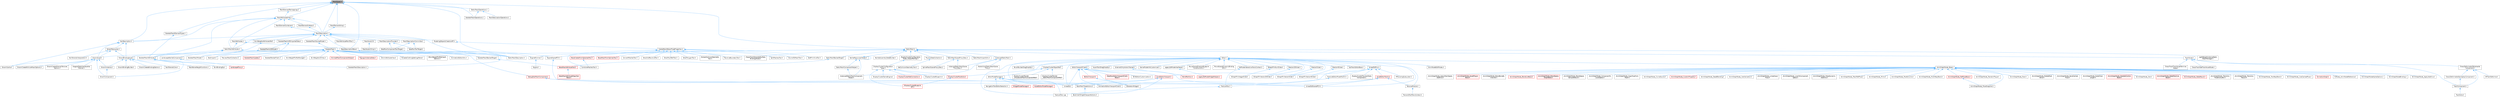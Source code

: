 digraph "MeshTypes.h"
{
 // INTERACTIVE_SVG=YES
 // LATEX_PDF_SIZE
  bgcolor="transparent";
  edge [fontname=Helvetica,fontsize=10,labelfontname=Helvetica,labelfontsize=10];
  node [fontname=Helvetica,fontsize=10,shape=box,height=0.2,width=0.4];
  Node1 [id="Node000001",label="MeshTypes.h",height=0.2,width=0.4,color="gray40", fillcolor="grey60", style="filled", fontcolor="black",tooltip=" "];
  Node1 -> Node2 [id="edge1_Node000001_Node000002",dir="back",color="steelblue1",style="solid",tooltip=" "];
  Node2 [id="Node000002",label="HairDescription.h",height=0.2,width=0.4,color="grey40", fillcolor="white", style="filled",URL="$df/d27/HairDescription_8h.html",tooltip=" "];
  Node2 -> Node3 [id="edge2_Node000002_Node000003",dir="back",color="steelblue1",style="solid",tooltip=" "];
  Node3 [id="Node000003",label="GroomAsset.h",height=0.2,width=0.4,color="grey40", fillcolor="white", style="filled",URL="$d8/df1/GroomAsset_8h.html",tooltip=" "];
  Node3 -> Node4 [id="edge3_Node000003_Node000004",dir="back",color="steelblue1",style="solid",tooltip=" "];
  Node4 [id="Node000004",label="GroomCache.h",height=0.2,width=0.4,color="grey40", fillcolor="white", style="filled",URL="$d7/d6e/GroomCache_8h.html",tooltip=" "];
  Node3 -> Node5 [id="edge4_Node000003_Node000005",dir="back",color="steelblue1",style="solid",tooltip=" "];
  Node5 [id="Node000005",label="GroomComponent.h",height=0.2,width=0.4,color="grey40", fillcolor="white", style="filled",URL="$de/d2e/GroomComponent_8h.html",tooltip=" "];
  Node3 -> Node6 [id="edge5_Node000003_Node000006",dir="back",color="steelblue1",style="solid",tooltip=" "];
  Node6 [id="Node000006",label="GroomCreateFollicleMaskOptions.h",height=0.2,width=0.4,color="grey40", fillcolor="white", style="filled",URL="$d7/d8b/GroomCreateFollicleMaskOptions_8h.html",tooltip=" "];
  Node3 -> Node7 [id="edge6_Node000003_Node000007",dir="back",color="steelblue1",style="solid",tooltip=" "];
  Node7 [id="Node000007",label="GroomCreateStrandsTextures\lOptions.h",height=0.2,width=0.4,color="grey40", fillcolor="white", style="filled",URL="$da/dfc/GroomCreateStrandsTexturesOptions_8h.html",tooltip=" "];
  Node3 -> Node8 [id="edge7_Node000003_Node000008",dir="back",color="steelblue1",style="solid",tooltip=" "];
  Node8 [id="Node000008",label="GroomInstance.h",height=0.2,width=0.4,color="grey40", fillcolor="white", style="filled",URL="$dd/d47/GroomInstance_8h.html",tooltip=" "];
  Node8 -> Node5 [id="edge8_Node000008_Node000005",dir="back",color="steelblue1",style="solid",tooltip=" "];
  Node3 -> Node9 [id="edge9_Node000003_Node000009",dir="back",color="steelblue1",style="solid",tooltip=" "];
  Node9 [id="Node000009",label="NiagaraDataInterfaceHair\lStrands.h",height=0.2,width=0.4,color="grey40", fillcolor="white", style="filled",URL="$da/dd2/NiagaraDataInterfaceHairStrands_8h.html",tooltip=" "];
  Node2 -> Node10 [id="edge10_Node000002_Node000010",dir="back",color="steelblue1",style="solid",tooltip=" "];
  Node10 [id="Node000010",label="GroomBindingAsset.h",height=0.2,width=0.4,color="grey40", fillcolor="white", style="filled",URL="$de/d26/GroomBindingAsset_8h.html",tooltip=" "];
  Node10 -> Node11 [id="edge11_Node000010_Node000011",dir="back",color="steelblue1",style="solid",tooltip=" "];
  Node11 [id="Node000011",label="GroomBindingBuilder.h",height=0.2,width=0.4,color="grey40", fillcolor="white", style="filled",URL="$d2/d2f/GroomBindingBuilder_8h.html",tooltip=" "];
  Node10 -> Node5 [id="edge12_Node000010_Node000005",dir="back",color="steelblue1",style="solid",tooltip=" "];
  Node10 -> Node12 [id="edge13_Node000010_Node000012",dir="back",color="steelblue1",style="solid",tooltip=" "];
  Node12 [id="Node000012",label="GroomCreateBindingOptions.h",height=0.2,width=0.4,color="grey40", fillcolor="white", style="filled",URL="$d5/dba/GroomCreateBindingOptions_8h.html",tooltip=" "];
  Node10 -> Node8 [id="edge14_Node000010_Node000008",dir="back",color="steelblue1",style="solid",tooltip=" "];
  Node10 -> Node13 [id="edge15_Node000010_Node000013",dir="back",color="steelblue1",style="solid",tooltip=" "];
  Node13 [id="Node000013",label="HairStrandsCore.h",height=0.2,width=0.4,color="grey40", fillcolor="white", style="filled",URL="$d7/def/HairStrandsCore_8h.html",tooltip=" "];
  Node2 -> Node4 [id="edge16_Node000002_Node000004",dir="back",color="steelblue1",style="solid",tooltip=" "];
  Node2 -> Node14 [id="edge17_Node000002_Node000014",dir="back",color="steelblue1",style="solid",tooltip=" "];
  Node14 [id="Node000014",label="GroomResources.h",height=0.2,width=0.4,color="grey40", fillcolor="white", style="filled",URL="$d0/d70/GroomResources_8h.html",tooltip=" "];
  Node14 -> Node3 [id="edge18_Node000014_Node000003",dir="back",color="steelblue1",style="solid",tooltip=" "];
  Node14 -> Node10 [id="edge19_Node000014_Node000010",dir="back",color="steelblue1",style="solid",tooltip=" "];
  Node14 -> Node15 [id="edge20_Node000014_Node000015",dir="back",color="steelblue1",style="solid",tooltip=" "];
  Node15 [id="Node000015",label="HairStrandsInterpolation.h",height=0.2,width=0.4,color="grey40", fillcolor="white", style="filled",URL="$de/dab/HairStrandsInterpolation_8h.html",tooltip=" "];
  Node1 -> Node16 [id="edge21_Node000001_Node000016",dir="back",color="steelblue1",style="solid",tooltip=" "];
  Node16 [id="Node000016",label="MeshAttributeArray.h",height=0.2,width=0.4,color="grey40", fillcolor="white", style="filled",URL="$dd/dcf/MeshAttributeArray_8h.html",tooltip=" "];
  Node16 -> Node2 [id="edge22_Node000016_Node000002",dir="back",color="steelblue1",style="solid",tooltip=" "];
  Node16 -> Node17 [id="edge23_Node000016_Node000017",dir="back",color="steelblue1",style="solid",tooltip=" "];
  Node17 [id="Node000017",label="MeshAttributes.h",height=0.2,width=0.4,color="grey40", fillcolor="white", style="filled",URL="$d8/d64/MeshAttributes_8h.html",tooltip=" "];
  Node17 -> Node18 [id="edge24_Node000017_Node000018",dir="back",color="steelblue1",style="solid",tooltip=" "];
  Node18 [id="Node000018",label="MeshDescriptionBase.h",height=0.2,width=0.4,color="grey40", fillcolor="white", style="filled",URL="$d3/d3c/MeshDescriptionBase_8h.html",tooltip=" "];
  Node18 -> Node19 [id="edge25_Node000018_Node000019",dir="back",color="steelblue1",style="solid",tooltip=" "];
  Node19 [id="Node000019",label="SkeletalMeshDescription.h",height=0.2,width=0.4,color="grey40", fillcolor="white", style="filled",URL="$d3/d6a/SkeletalMeshDescription_8h.html",tooltip=" "];
  Node18 -> Node20 [id="edge26_Node000018_Node000020",dir="back",color="steelblue1",style="solid",tooltip=" "];
  Node20 [id="Node000020",label="StaticMeshDescription.h",height=0.2,width=0.4,color="grey40", fillcolor="white", style="filled",URL="$d5/d71/StaticMeshDescription_8h.html",tooltip=" "];
  Node17 -> Node21 [id="edge27_Node000017_Node000021",dir="back",color="steelblue1",style="solid",tooltip=" "];
  Node21 [id="Node000021",label="StaticMeshAttributes.h",height=0.2,width=0.4,color="grey40", fillcolor="white", style="filled",URL="$dd/db4/StaticMeshAttributes_8h.html",tooltip=" "];
  Node21 -> Node22 [id="edge28_Node000021_Node000022",dir="back",color="steelblue1",style="solid",tooltip=" "];
  Node22 [id="Node000022",label="LandscapeNaniteComponent.h",height=0.2,width=0.4,color="grey40", fillcolor="white", style="filled",URL="$d0/de5/LandscapeNaniteComponent_8h.html",tooltip=" "];
  Node22 -> Node23 [id="edge29_Node000022_Node000023",dir="back",color="steelblue1",style="solid",tooltip=" "];
  Node23 [id="Node000023",label="LandscapeProxy.h",height=0.2,width=0.4,color="red", fillcolor="#FFF0F0", style="filled",URL="$db/dae/LandscapeProxy_8h.html",tooltip=" "];
  Node21 -> Node33 [id="edge30_Node000021_Node000033",dir="back",color="steelblue1",style="solid",tooltip=" "];
  Node33 [id="Node000033",label="SkeletalMeshAttributes.h",height=0.2,width=0.4,color="grey40", fillcolor="white", style="filled",URL="$df/d3f/SkeletalMeshAttributes_8h.html",tooltip=" "];
  Node33 -> Node34 [id="edge31_Node000033_Node000034",dir="back",color="steelblue1",style="solid",tooltip=" "];
  Node34 [id="Node000034",label="MeshBoneWeightFunctions.h",height=0.2,width=0.4,color="grey40", fillcolor="white", style="filled",URL="$db/df8/MeshBoneWeightFunctions_8h.html",tooltip=" "];
  Node33 -> Node19 [id="edge32_Node000033_Node000019",dir="back",color="steelblue1",style="solid",tooltip=" "];
  Node33 -> Node35 [id="edge33_Node000033_Node000035",dir="back",color="steelblue1",style="solid",tooltip=" "];
  Node35 [id="Node000035",label="SkinBindingOp.h",height=0.2,width=0.4,color="grey40", fillcolor="white", style="filled",URL="$d0/df0/SkinBindingOp_8h.html",tooltip=" "];
  Node21 -> Node20 [id="edge34_Node000021_Node000020",dir="back",color="steelblue1",style="solid",tooltip=" "];
  Node16 -> Node36 [id="edge35_Node000016_Node000036",dir="back",color="steelblue1",style="solid",tooltip=" "];
  Node36 [id="Node000036",label="MeshDescription.h",height=0.2,width=0.4,color="grey40", fillcolor="white", style="filled",URL="$d5/d91/MeshDescription_8h.html",tooltip=" "];
  Node36 -> Node2 [id="edge36_Node000036_Node000002",dir="back",color="steelblue1",style="solid",tooltip=" "];
  Node36 -> Node37 [id="edge37_Node000036_Node000037",dir="back",color="steelblue1",style="solid",tooltip=" "];
  Node37 [id="Node000037",label="MeshAttributePaintTool.h",height=0.2,width=0.4,color="grey40", fillcolor="white", style="filled",URL="$d3/d29/MeshAttributePaintTool_8h.html",tooltip=" "];
  Node36 -> Node17 [id="edge38_Node000036_Node000017",dir="back",color="steelblue1",style="solid",tooltip=" "];
  Node36 -> Node38 [id="edge39_Node000036_Node000038",dir="back",color="steelblue1",style="solid",tooltip=" "];
  Node38 [id="Node000038",label="MeshAutoUV.h",height=0.2,width=0.4,color="grey40", fillcolor="white", style="filled",URL="$d4/db4/MeshAutoUV_8h.html",tooltip=" "];
  Node38 -> Node39 [id="edge40_Node000038_Node000039",dir="back",color="steelblue1",style="solid",tooltip=" "];
  Node39 [id="Node000039",label="MeshAutoUVImpl.h",height=0.2,width=0.4,color="grey40", fillcolor="white", style="filled",URL="$d2/ddc/MeshAutoUVImpl_8h.html",tooltip=" "];
  Node36 -> Node18 [id="edge41_Node000036_Node000018",dir="back",color="steelblue1",style="solid",tooltip=" "];
  Node36 -> Node40 [id="edge42_Node000036_Node000040",dir="back",color="steelblue1",style="solid",tooltip=" "];
  Node40 [id="Node000040",label="MeshDescriptionCommitter.h",height=0.2,width=0.4,color="grey40", fillcolor="white", style="filled",URL="$d0/dae/MeshDescriptionCommitter_8h.html",tooltip=" "];
  Node40 -> Node41 [id="edge43_Node000040_Node000041",dir="back",color="steelblue1",style="solid",tooltip=" "];
  Node41 [id="Node000041",label="DataflowComponentToolTarget.h",height=0.2,width=0.4,color="grey40", fillcolor="white", style="filled",URL="$d4/de8/DataflowComponentToolTarget_8h.html",tooltip=" "];
  Node40 -> Node42 [id="edge44_Node000040_Node000042",dir="back",color="steelblue1",style="solid",tooltip=" "];
  Node42 [id="Node000042",label="DataflowToolTarget.h",height=0.2,width=0.4,color="grey40", fillcolor="white", style="filled",URL="$d3/dd6/DataflowToolTarget_8h.html",tooltip=" "];
  Node36 -> Node43 [id="edge45_Node000036_Node000043",dir="back",color="steelblue1",style="solid",tooltip=" "];
  Node43 [id="Node000043",label="MeshDescriptionProvider.h",height=0.2,width=0.4,color="grey40", fillcolor="white", style="filled",URL="$da/db2/MeshDescriptionProvider_8h.html",tooltip=" "];
  Node43 -> Node41 [id="edge46_Node000043_Node000041",dir="back",color="steelblue1",style="solid",tooltip=" "];
  Node43 -> Node42 [id="edge47_Node000043_Node000042",dir="back",color="steelblue1",style="solid",tooltip=" "];
  Node36 -> Node44 [id="edge48_Node000036_Node000044",dir="back",color="steelblue1",style="solid",tooltip=" "];
  Node44 [id="Node000044",label="ModelingObjectsCreationAPI.h",height=0.2,width=0.4,color="grey40", fillcolor="white", style="filled",URL="$df/d4c/ModelingObjectsCreationAPI_8h.html",tooltip=" "];
  Node44 -> Node45 [id="edge49_Node000044_Node000045",dir="back",color="steelblue1",style="solid",tooltip=" "];
  Node45 [id="Node000045",label="CreateMeshObjectTypeProperties.h",height=0.2,width=0.4,color="grey40", fillcolor="white", style="filled",URL="$d9/d04/CreateMeshObjectTypeProperties_8h.html",tooltip=" "];
  Node45 -> Node46 [id="edge50_Node000045_Node000046",dir="back",color="steelblue1",style="solid",tooltip=" "];
  Node46 [id="Node000046",label="AddPrimitiveTool.h",height=0.2,width=0.4,color="grey40", fillcolor="white", style="filled",URL="$d5/dbf/AddPrimitiveTool_8h.html",tooltip=" "];
  Node45 -> Node47 [id="edge51_Node000045_Node000047",dir="back",color="steelblue1",style="solid",tooltip=" "];
  Node47 [id="Node000047",label="BaseCreateFromSelectedTool.h",height=0.2,width=0.4,color="red", fillcolor="#FFF0F0", style="filled",URL="$de/dc7/BaseCreateFromSelectedTool_8h.html",tooltip=" "];
  Node47 -> Node53 [id="edge52_Node000047_Node000053",dir="back",color="steelblue1",style="solid",tooltip=" "];
  Node53 [id="Node000053",label="CombineMeshesTool.h",height=0.2,width=0.4,color="grey40", fillcolor="white", style="filled",URL="$dd/da3/CombineMeshesTool_8h.html",tooltip=" "];
  Node45 -> Node56 [id="edge53_Node000045_Node000056",dir="back",color="steelblue1",style="solid",tooltip=" "];
  Node56 [id="Node000056",label="BaseMeshFromSplinesTool.h",height=0.2,width=0.4,color="red", fillcolor="#FFF0F0", style="filled",URL="$da/d31/BaseMeshFromSplinesTool_8h.html",tooltip=" "];
  Node45 -> Node53 [id="edge54_Node000045_Node000053",dir="back",color="steelblue1",style="solid",tooltip=" "];
  Node45 -> Node59 [id="edge55_Node000045_Node000059",dir="back",color="steelblue1",style="solid",tooltip=" "];
  Node59 [id="Node000059",label="ConvertMeshesTool.h",height=0.2,width=0.4,color="grey40", fillcolor="white", style="filled",URL="$dc/d47/ConvertMeshesTool_8h.html",tooltip=" "];
  Node45 -> Node60 [id="edge56_Node000045_Node000060",dir="back",color="steelblue1",style="solid",tooltip=" "];
  Node60 [id="Node000060",label="DrawAndRevolveTool.h",height=0.2,width=0.4,color="grey40", fillcolor="white", style="filled",URL="$d8/d06/DrawAndRevolveTool_8h.html",tooltip=" "];
  Node45 -> Node61 [id="edge57_Node000045_Node000061",dir="back",color="steelblue1",style="solid",tooltip=" "];
  Node61 [id="Node000061",label="DrawPolyPathTool.h",height=0.2,width=0.4,color="grey40", fillcolor="white", style="filled",URL="$dc/d3e/DrawPolyPathTool_8h.html",tooltip=" "];
  Node45 -> Node62 [id="edge58_Node000045_Node000062",dir="back",color="steelblue1",style="solid",tooltip=" "];
  Node62 [id="Node000062",label="DrawPolygonTool.h",height=0.2,width=0.4,color="grey40", fillcolor="white", style="filled",URL="$d0/d15/DrawPolygonTool_8h.html",tooltip=" "];
  Node45 -> Node63 [id="edge59_Node000045_Node000063",dir="back",color="steelblue1",style="solid",tooltip=" "];
  Node63 [id="Node000063",label="ExtractCollisionGeometry\lTool.h",height=0.2,width=0.4,color="grey40", fillcolor="white", style="filled",URL="$d6/dbd/ExtractCollisionGeometryTool_8h.html",tooltip=" "];
  Node45 -> Node64 [id="edge60_Node000045_Node000064",dir="back",color="steelblue1",style="solid",tooltip=" "];
  Node64 [id="Node000064",label="RevolveBoundaryTool.h",height=0.2,width=0.4,color="grey40", fillcolor="white", style="filled",URL="$da/dce/RevolveBoundaryTool_8h.html",tooltip=" "];
  Node45 -> Node65 [id="edge61_Node000045_Node000065",dir="back",color="steelblue1",style="solid",tooltip=" "];
  Node65 [id="Node000065",label="SplitMeshesTool.h",height=0.2,width=0.4,color="grey40", fillcolor="white", style="filled",URL="$dc/d7f/SplitMeshesTool_8h.html",tooltip=" "];
  Node45 -> Node66 [id="edge62_Node000045_Node000066",dir="back",color="steelblue1",style="solid",tooltip=" "];
  Node66 [id="Node000066",label="VolumeToMeshTool.h",height=0.2,width=0.4,color="grey40", fillcolor="white", style="filled",URL="$de/d64/VolumeToMeshTool_8h.html",tooltip=" "];
  Node36 -> Node67 [id="edge63_Node000036_Node000067",dir="back",color="steelblue1",style="solid",tooltip=" "];
  Node67 [id="Node000067",label="SkeletalMeshLODImporterData.h",height=0.2,width=0.4,color="grey40", fillcolor="white", style="filled",URL="$de/dc6/SkeletalMeshLODImporterData_8h.html",tooltip=" "];
  Node67 -> Node68 [id="edge64_Node000067_Node000068",dir="back",color="steelblue1",style="solid",tooltip=" "];
  Node68 [id="Node000068",label="SkelImport.h",height=0.2,width=0.4,color="grey40", fillcolor="white", style="filled",URL="$d2/d8b/SkelImport_8h.html",tooltip=" "];
  Node67 -> Node69 [id="edge65_Node000067_Node000069",dir="back",color="steelblue1",style="solid",tooltip=" "];
  Node69 [id="Node000069",label="SkeletalMeshLODModel.h",height=0.2,width=0.4,color="grey40", fillcolor="white", style="filled",URL="$d2/d34/SkeletalMeshLODModel_8h.html",tooltip=" "];
  Node69 -> Node70 [id="edge66_Node000069_Node000070",dir="back",color="steelblue1",style="solid",tooltip=" "];
  Node70 [id="Node000070",label="SkeletalMeshModel.h",height=0.2,width=0.4,color="grey40", fillcolor="white", style="filled",URL="$d1/d2c/SkeletalMeshModel_8h.html",tooltip=" "];
  Node36 -> Node71 [id="edge67_Node000036_Node000071",dir="back",color="steelblue1",style="solid",tooltip=" "];
  Node71 [id="Node000071",label="SkeletalMeshSourceModel.h",height=0.2,width=0.4,color="grey40", fillcolor="white", style="filled",URL="$d0/dc6/SkeletalMeshSourceModel_8h.html",tooltip=" "];
  Node71 -> Node72 [id="edge68_Node000071_Node000072",dir="back",color="steelblue1",style="solid",tooltip=" "];
  Node72 [id="Node000072",label="SkeletalMesh.h",height=0.2,width=0.4,color="grey40", fillcolor="white", style="filled",URL="$d6/de7/SkeletalMesh_8h.html",tooltip=" "];
  Node72 -> Node73 [id="edge69_Node000072_Node000073",dir="back",color="steelblue1",style="solid",tooltip=" "];
  Node73 [id="Node000073",label="AnimationEditorUtils.h",height=0.2,width=0.4,color="grey40", fillcolor="white", style="filled",URL="$df/d23/AnimationEditorUtils_8h.html",tooltip=" "];
  Node72 -> Node74 [id="edge70_Node000072_Node000074",dir="back",color="steelblue1",style="solid",tooltip=" "];
  Node74 [id="Node000074",label="ChaosFleshGenerateSurface\lBindingsNode.h",height=0.2,width=0.4,color="grey40", fillcolor="white", style="filled",URL="$db/dca/ChaosFleshGenerateSurfaceBindingsNode_8h.html",tooltip=" "];
  Node72 -> Node75 [id="edge71_Node000072_Node000075",dir="back",color="steelblue1",style="solid",tooltip=" "];
  Node75 [id="Node000075",label="DebugSkelMeshComponent.h",height=0.2,width=0.4,color="red", fillcolor="#FFF0F0", style="filled",URL="$d5/d33/DebugSkelMeshComponent_8h.html",tooltip=" "];
  Node75 -> Node76 [id="edge72_Node000075_Node000076",dir="back",color="steelblue1",style="solid",tooltip=" "];
  Node76 [id="Node000076",label="AnimationEditorViewportClient.h",height=0.2,width=0.4,color="grey40", fillcolor="white", style="filled",URL="$d1/d45/AnimationEditorViewportClient_8h.html",tooltip=" "];
  Node75 -> Node78 [id="edge73_Node000075_Node000078",dir="back",color="steelblue1",style="solid",tooltip=" "];
  Node78 [id="Node000078",label="UnrealEd.h",height=0.2,width=0.4,color="grey40", fillcolor="white", style="filled",URL="$d2/d5f/UnrealEd_8h.html",tooltip=" "];
  Node72 -> Node79 [id="edge74_Node000072_Node000079",dir="back",color="steelblue1",style="solid",tooltip=" "];
  Node79 [id="Node000079",label="EngineMinimal.h",height=0.2,width=0.4,color="grey40", fillcolor="white", style="filled",URL="$d0/d2c/EngineMinimal_8h.html",tooltip=" "];
  Node79 -> Node80 [id="edge75_Node000079_Node000080",dir="back",color="steelblue1",style="solid",tooltip=" "];
  Node80 [id="Node000080",label="Engine.h",height=0.2,width=0.4,color="grey40", fillcolor="white", style="filled",URL="$d1/d34/Public_2Engine_8h.html",tooltip=" "];
  Node72 -> Node81 [id="edge76_Node000072_Node000081",dir="back",color="steelblue1",style="solid",tooltip=" "];
  Node81 [id="Node000081",label="EngineSharedPCH.h",height=0.2,width=0.4,color="grey40", fillcolor="white", style="filled",URL="$dc/dbb/EngineSharedPCH_8h.html",tooltip=" "];
  Node81 -> Node82 [id="edge77_Node000081_Node000082",dir="back",color="steelblue1",style="solid",tooltip=" "];
  Node82 [id="Node000082",label="UnrealEdSharedPCH.h",height=0.2,width=0.4,color="grey40", fillcolor="white", style="filled",URL="$d1/de6/UnrealEdSharedPCH_8h.html",tooltip=" "];
  Node72 -> Node3 [id="edge78_Node000072_Node000003",dir="back",color="steelblue1",style="solid",tooltip=" "];
  Node72 -> Node10 [id="edge79_Node000072_Node000010",dir="back",color="steelblue1",style="solid",tooltip=" "];
  Node72 -> Node83 [id="edge80_Node000072_Node000083",dir="back",color="steelblue1",style="solid",tooltip=" "];
  Node83 [id="Node000083",label="PreviewMeshCollection.h",height=0.2,width=0.4,color="grey40", fillcolor="white", style="filled",URL="$dc/d45/PreviewMeshCollection_8h.html",tooltip=" "];
  Node72 -> Node84 [id="edge81_Node000072_Node000084",dir="back",color="steelblue1",style="solid",tooltip=" "];
  Node84 [id="Node000084",label="RigLogicInstanceData.h",height=0.2,width=0.4,color="red", fillcolor="#FFF0F0", style="filled",URL="$d5/d38/RigLogicInstanceData_8h.html",tooltip=" "];
  Node72 -> Node88 [id="edge82_Node000072_Node000088",dir="back",color="steelblue1",style="solid",tooltip=" "];
  Node88 [id="Node000088",label="SAnimAttributeView.h",height=0.2,width=0.4,color="grey40", fillcolor="white", style="filled",URL="$df/d42/SAnimAttributeView_8h.html",tooltip=" "];
  Node72 -> Node89 [id="edge83_Node000072_Node000089",dir="back",color="steelblue1",style="solid",tooltip=" "];
  Node89 [id="Node000089",label="SCreateClothingSettingsPanel.h",height=0.2,width=0.4,color="grey40", fillcolor="white", style="filled",URL="$d1/d49/SCreateClothingSettingsPanel_8h.html",tooltip=" "];
  Node72 -> Node90 [id="edge84_Node000072_Node000090",dir="back",color="steelblue1",style="solid",tooltip=" "];
  Node90 [id="Node000090",label="SSkinWeightProfileImport\lOptions.h",height=0.2,width=0.4,color="grey40", fillcolor="white", style="filled",URL="$d9/d21/SSkinWeightProfileImportOptions_8h.html",tooltip=" "];
  Node72 -> Node68 [id="edge85_Node000072_Node000068",dir="back",color="steelblue1",style="solid",tooltip=" "];
  Node72 -> Node91 [id="edge86_Node000072_Node000091",dir="back",color="steelblue1",style="solid",tooltip=" "];
  Node91 [id="Node000091",label="SkeletalMeshBackedTarget.h",height=0.2,width=0.4,color="grey40", fillcolor="white", style="filled",URL="$d7/da8/SkeletalMeshBackedTarget_8h.html",tooltip=" "];
  Node91 -> Node92 [id="edge87_Node000091_Node000092",dir="back",color="steelblue1",style="solid",tooltip=" "];
  Node92 [id="Node000092",label="BakeMeshAttributeTool.h",height=0.2,width=0.4,color="red", fillcolor="#FFF0F0", style="filled",URL="$d0/d82/BakeMeshAttributeTool_8h.html",tooltip=" "];
  Node92 -> Node93 [id="edge88_Node000092_Node000093",dir="back",color="steelblue1",style="solid",tooltip=" "];
  Node93 [id="Node000093",label="BakeMeshAttributeMapsTool\lBase.h",height=0.2,width=0.4,color="red", fillcolor="#FFF0F0", style="filled",URL="$dc/d68/BakeMeshAttributeMapsToolBase_8h.html",tooltip=" "];
  Node72 -> Node97 [id="edge89_Node000072_Node000097",dir="back",color="steelblue1",style="solid",tooltip=" "];
  Node97 [id="Node000097",label="SkeletalMeshUpdate.h",height=0.2,width=0.4,color="red", fillcolor="#FFF0F0", style="filled",URL="$df/d79/SkeletalMeshUpdate_8h.html",tooltip=" "];
  Node72 -> Node99 [id="edge90_Node000072_Node000099",dir="back",color="steelblue1",style="solid",tooltip=" "];
  Node99 [id="Node000099",label="SkeletalRenderPublic.h",height=0.2,width=0.4,color="grey40", fillcolor="white", style="filled",URL="$d5/d40/SkeletalRenderPublic_8h.html",tooltip=" "];
  Node72 -> Node100 [id="edge91_Node000072_Node000100",dir="back",color="steelblue1",style="solid",tooltip=" "];
  Node100 [id="Node000100",label="SkinWeightProfileManager.h",height=0.2,width=0.4,color="grey40", fillcolor="white", style="filled",URL="$d4/d83/SkinWeightProfileManager_8h.html",tooltip=" "];
  Node72 -> Node101 [id="edge92_Node000072_Node000101",dir="back",color="steelblue1",style="solid",tooltip=" "];
  Node101 [id="Node000101",label="SkinWeightsUtilities.h",height=0.2,width=0.4,color="grey40", fillcolor="white", style="filled",URL="$d1/d40/SkinWeightsUtilities_8h.html",tooltip=" "];
  Node72 -> Node102 [id="edge93_Node000072_Node000102",dir="back",color="steelblue1",style="solid",tooltip=" "];
  Node102 [id="Node000102",label="SkinnedMeshComponentHelper.h",height=0.2,width=0.4,color="red", fillcolor="#FFF0F0", style="filled",URL="$db/d81/SkinnedMeshComponentHelper_8h.html",tooltip=" "];
  Node36 -> Node104 [id="edge94_Node000036_Node000104",dir="back",color="steelblue1",style="solid",tooltip=" "];
  Node104 [id="Node000104",label="SkinWeightsAttributesRef.h",height=0.2,width=0.4,color="grey40", fillcolor="white", style="filled",URL="$d8/dc2/SkinWeightsAttributesRef_8h.html",tooltip=" "];
  Node104 -> Node33 [id="edge95_Node000104_Node000033",dir="back",color="steelblue1",style="solid",tooltip=" "];
  Node36 -> Node21 [id="edge96_Node000036_Node000021",dir="back",color="steelblue1",style="solid",tooltip=" "];
  Node36 -> Node20 [id="edge97_Node000036_Node000020",dir="back",color="steelblue1",style="solid",tooltip=" "];
  Node16 -> Node105 [id="edge98_Node000016_Node000105",dir="back",color="steelblue1",style="solid",tooltip=" "];
  Node105 [id="Node000105",label="MeshElementContainer.h",height=0.2,width=0.4,color="grey40", fillcolor="white", style="filled",URL="$d1/dfa/MeshElementContainer_8h.html",tooltip=" "];
  Node105 -> Node36 [id="edge99_Node000105_Node000036",dir="back",color="steelblue1",style="solid",tooltip=" "];
  Node16 -> Node106 [id="edge100_Node000016_Node000106",dir="back",color="steelblue1",style="solid",tooltip=" "];
  Node106 [id="Node000106",label="MeshElementIndexer.h",height=0.2,width=0.4,color="grey40", fillcolor="white", style="filled",URL="$db/d4c/MeshElementIndexer_8h.html",tooltip=" "];
  Node106 -> Node36 [id="edge101_Node000106_Node000036",dir="back",color="steelblue1",style="solid",tooltip=" "];
  Node16 -> Node33 [id="edge102_Node000016_Node000033",dir="back",color="steelblue1",style="solid",tooltip=" "];
  Node16 -> Node21 [id="edge103_Node000016_Node000021",dir="back",color="steelblue1",style="solid",tooltip=" "];
  Node1 -> Node36 [id="edge104_Node000001_Node000036",dir="back",color="steelblue1",style="solid",tooltip=" "];
  Node1 -> Node18 [id="edge105_Node000001_Node000018",dir="back",color="steelblue1",style="solid",tooltip=" "];
  Node1 -> Node107 [id="edge106_Node000001_Node000107",dir="back",color="steelblue1",style="solid",tooltip=" "];
  Node107 [id="Node000107",label="MeshElementArray.h",height=0.2,width=0.4,color="grey40", fillcolor="white", style="filled",URL="$db/ddc/MeshElementArray_8h.html",tooltip=" "];
  Node107 -> Node36 [id="edge107_Node000107_Node000036",dir="back",color="steelblue1",style="solid",tooltip=" "];
  Node1 -> Node108 [id="edge108_Node000001_Node000108",dir="back",color="steelblue1",style="solid",tooltip=" "];
  Node108 [id="Node000108",label="MeshElementRemappings.h",height=0.2,width=0.4,color="grey40", fillcolor="white", style="filled",URL="$d6/d6e/MeshElementRemappings_8h.html",tooltip=" "];
  Node108 -> Node16 [id="edge109_Node000108_Node000016",dir="back",color="steelblue1",style="solid",tooltip=" "];
  Node1 -> Node109 [id="edge110_Node000001_Node000109",dir="back",color="steelblue1",style="solid",tooltip=" "];
  Node109 [id="Node000109",label="SkeletalMeshElementTypes.h",height=0.2,width=0.4,color="grey40", fillcolor="white", style="filled",URL="$d0/dde/SkeletalMeshElementTypes_8h.html",tooltip=" "];
  Node109 -> Node33 [id="edge111_Node000109_Node000033",dir="back",color="steelblue1",style="solid",tooltip=" "];
  Node1 -> Node110 [id="edge112_Node000001_Node000110",dir="back",color="steelblue1",style="solid",tooltip=" "];
  Node110 [id="Node000110",label="SkeletalMeshOperations.h",height=0.2,width=0.4,color="grey40", fillcolor="white", style="filled",URL="$d0/d82/SkeletalMeshOperations_8h.html",tooltip=" "];
  Node1 -> Node111 [id="edge113_Node000001_Node000111",dir="back",color="steelblue1",style="solid",tooltip=" "];
  Node111 [id="Node000111",label="StaticMesh.h",height=0.2,width=0.4,color="grey40", fillcolor="white", style="filled",URL="$dc/d8f/StaticMesh_8h.html",tooltip=" "];
  Node111 -> Node74 [id="edge114_Node000111_Node000074",dir="back",color="steelblue1",style="solid",tooltip=" "];
  Node111 -> Node112 [id="edge115_Node000111_Node000112",dir="back",color="steelblue1",style="solid",tooltip=" "];
  Node112 [id="Node000112",label="DisplayClusterConfiguration\lTypes_OutputRemap.h",height=0.2,width=0.4,color="grey40", fillcolor="white", style="filled",URL="$d9/d4f/DisplayClusterConfigurationTypes__OutputRemap_8h.html",tooltip=" "];
  Node112 -> Node113 [id="edge116_Node000112_Node000113",dir="back",color="steelblue1",style="solid",tooltip=" "];
  Node113 [id="Node000113",label="DisplayClusterConfiguration\lTypes.h",height=0.2,width=0.4,color="grey40", fillcolor="white", style="filled",URL="$d5/dc6/DisplayClusterConfigurationTypes_8h.html",tooltip=" "];
  Node113 -> Node114 [id="edge117_Node000113_Node000114",dir="back",color="steelblue1",style="solid",tooltip=" "];
  Node114 [id="Node000114",label="DisplayClusterBlueprint.h",height=0.2,width=0.4,color="grey40", fillcolor="white", style="filled",URL="$d0/d44/DisplayClusterBlueprint_8h.html",tooltip=" "];
  Node113 -> Node115 [id="edge118_Node000113_Node000115",dir="back",color="steelblue1",style="solid",tooltip=" "];
  Node115 [id="Node000115",label="DisplayClusterGameEngine.h",height=0.2,width=0.4,color="grey40", fillcolor="white", style="filled",URL="$da/d8f/DisplayClusterGameEngine_8h.html",tooltip=" "];
  Node113 -> Node116 [id="edge119_Node000113_Node000116",dir="back",color="steelblue1",style="solid",tooltip=" "];
  Node116 [id="Node000116",label="DisplayClusterNetConnection.h",height=0.2,width=0.4,color="red", fillcolor="#FFF0F0", style="filled",URL="$d0/df0/DisplayClusterNetConnection_8h.html",tooltip=" "];
  Node113 -> Node118 [id="edge120_Node000113_Node000118",dir="back",color="steelblue1",style="solid",tooltip=" "];
  Node118 [id="Node000118",label="DisplayClusterRootActor.h",height=0.2,width=0.4,color="red", fillcolor="#FFF0F0", style="filled",URL="$d0/d41/DisplayClusterRootActor_8h.html",tooltip=" "];
  Node118 -> Node121 [id="edge121_Node000118_Node000121",dir="back",color="steelblue1",style="solid",tooltip=" "];
  Node121 [id="Node000121",label="IDisplayClusterBlueprint\lAPI.h",height=0.2,width=0.4,color="red", fillcolor="#FFF0F0", style="filled",URL="$d6/dd6/IDisplayClusterBlueprintAPI_8h.html",tooltip=" "];
  Node113 -> Node121 [id="edge122_Node000113_Node000121",dir="back",color="steelblue1",style="solid",tooltip=" "];
  Node111 -> Node123 [id="edge123_Node000111_Node000123",dir="back",color="steelblue1",style="solid",tooltip=" "];
  Node123 [id="Node000123",label="Editor.h",height=0.2,width=0.4,color="grey40", fillcolor="white", style="filled",URL="$de/d6e/Editor_8h.html",tooltip=" "];
  Node123 -> Node124 [id="edge124_Node000123_Node000124",dir="back",color="steelblue1",style="solid",tooltip=" "];
  Node124 [id="Node000124",label="AnimGraphNode_Base.h",height=0.2,width=0.4,color="grey40", fillcolor="white", style="filled",URL="$d0/dfb/AnimGraphNode__Base_8h.html",tooltip=" "];
  Node124 -> Node125 [id="edge125_Node000124_Node000125",dir="back",color="steelblue1",style="solid",tooltip=" "];
  Node125 [id="Node000125",label="AnimGraphNodeAlphaOptions.h",height=0.2,width=0.4,color="grey40", fillcolor="white", style="filled",URL="$d6/df6/AnimGraphNodeAlphaOptions_8h.html",tooltip=" "];
  Node124 -> Node126 [id="edge126_Node000124_Node000126",dir="back",color="steelblue1",style="solid",tooltip=" "];
  Node126 [id="Node000126",label="AnimGraphNodeBinding.h",height=0.2,width=0.4,color="grey40", fillcolor="white", style="filled",URL="$d6/d3b/AnimGraphNodeBinding_8h.html",tooltip=" "];
  Node124 -> Node127 [id="edge127_Node000124_Node000127",dir="back",color="steelblue1",style="solid",tooltip=" "];
  Node127 [id="Node000127",label="AnimGraphNode_ApplyAdditive.h",height=0.2,width=0.4,color="grey40", fillcolor="white", style="filled",URL="$da/d67/AnimGraphNode__ApplyAdditive_8h.html",tooltip=" "];
  Node124 -> Node128 [id="edge128_Node000124_Node000128",dir="back",color="steelblue1",style="solid",tooltip=" "];
  Node128 [id="Node000128",label="AnimGraphNode_ApplyMeshSpace\lAdditive.h",height=0.2,width=0.4,color="grey40", fillcolor="white", style="filled",URL="$dd/dc4/AnimGraphNode__ApplyMeshSpaceAdditive_8h.html",tooltip=" "];
  Node124 -> Node129 [id="edge129_Node000124_Node000129",dir="back",color="steelblue1",style="solid",tooltip=" "];
  Node129 [id="Node000129",label="AnimGraphNode_AssetPlayer\lBase.h",height=0.2,width=0.4,color="red", fillcolor="#FFF0F0", style="filled",URL="$d1/d4f/AnimGraphNode__AssetPlayerBase_8h.html",tooltip=" "];
  Node124 -> Node141 [id="edge130_Node000124_Node000141",dir="back",color="steelblue1",style="solid",tooltip=" "];
  Node141 [id="Node000141",label="AnimGraphNode_BlendBoneBy\lChannel.h",height=0.2,width=0.4,color="grey40", fillcolor="white", style="filled",URL="$de/da9/AnimGraphNode__BlendBoneByChannel_8h.html",tooltip=" "];
  Node124 -> Node142 [id="edge131_Node000124_Node000142",dir="back",color="steelblue1",style="solid",tooltip=" "];
  Node142 [id="Node000142",label="AnimGraphNode_BlendListBase.h",height=0.2,width=0.4,color="red", fillcolor="#FFF0F0", style="filled",URL="$d7/d20/AnimGraphNode__BlendListBase_8h.html",tooltip=" "];
  Node124 -> Node147 [id="edge132_Node000124_Node000147",dir="back",color="steelblue1",style="solid",tooltip=" "];
  Node147 [id="Node000147",label="AnimGraphNode_BlendSpace\lGraphBase.h",height=0.2,width=0.4,color="red", fillcolor="#FFF0F0", style="filled",URL="$d6/d44/AnimGraphNode__BlendSpaceGraphBase_8h.html",tooltip=" "];
  Node124 -> Node150 [id="edge133_Node000124_Node000150",dir="back",color="steelblue1",style="solid",tooltip=" "];
  Node150 [id="Node000150",label="AnimGraphNode_BlendSpace\lSampleResult.h",height=0.2,width=0.4,color="grey40", fillcolor="white", style="filled",URL="$de/df8/AnimGraphNode__BlendSpaceSampleResult_8h.html",tooltip=" "];
  Node124 -> Node151 [id="edge134_Node000124_Node000151",dir="back",color="steelblue1",style="solid",tooltip=" "];
  Node151 [id="Node000151",label="AnimGraphNode_ComponentTo\lLocalSpace.h",height=0.2,width=0.4,color="grey40", fillcolor="white", style="filled",URL="$d1/d3f/AnimGraphNode__ComponentToLocalSpace_8h.html",tooltip=" "];
  Node124 -> Node152 [id="edge135_Node000124_Node000152",dir="back",color="steelblue1",style="solid",tooltip=" "];
  Node152 [id="Node000152",label="AnimGraphNode_CopyPoseFrom\lMesh.h",height=0.2,width=0.4,color="grey40", fillcolor="white", style="filled",URL="$d6/d71/AnimGraphNode__CopyPoseFromMesh_8h.html",tooltip=" "];
  Node124 -> Node153 [id="edge136_Node000124_Node000153",dir="back",color="steelblue1",style="solid",tooltip=" "];
  Node153 [id="Node000153",label="AnimGraphNode_CurveSource.h",height=0.2,width=0.4,color="grey40", fillcolor="white", style="filled",URL="$dc/de5/AnimGraphNode__CurveSource_8h.html",tooltip=" "];
  Node124 -> Node154 [id="edge137_Node000124_Node000154",dir="back",color="steelblue1",style="solid",tooltip=" "];
  Node154 [id="Node000154",label="AnimGraphNode_CustomProperty.h",height=0.2,width=0.4,color="red", fillcolor="#FFF0F0", style="filled",URL="$d8/d3f/AnimGraphNode__CustomProperty_8h.html",tooltip=" "];
  Node124 -> Node158 [id="edge138_Node000124_Node000158",dir="back",color="steelblue1",style="solid",tooltip=" "];
  Node158 [id="Node000158",label="AnimGraphNode_DeadBlending.h",height=0.2,width=0.4,color="grey40", fillcolor="white", style="filled",URL="$d8/d73/AnimGraphNode__DeadBlending_8h.html",tooltip=" "];
  Node124 -> Node159 [id="edge139_Node000124_Node000159",dir="back",color="steelblue1",style="solid",tooltip=" "];
  Node159 [id="Node000159",label="AnimGraphNode_Inertialization.h",height=0.2,width=0.4,color="grey40", fillcolor="white", style="filled",URL="$d7/d66/AnimGraphNode__Inertialization_8h.html",tooltip=" "];
  Node124 -> Node160 [id="edge140_Node000124_Node000160",dir="back",color="steelblue1",style="solid",tooltip=" "];
  Node160 [id="Node000160",label="AnimGraphNode_LinkedInput\lPose.h",height=0.2,width=0.4,color="grey40", fillcolor="white", style="filled",URL="$d7/d8c/AnimGraphNode__LinkedInputPose_8h.html",tooltip=" "];
  Node124 -> Node161 [id="edge141_Node000124_Node000161",dir="back",color="steelblue1",style="solid",tooltip=" "];
  Node161 [id="Node000161",label="AnimGraphNode_LocalToComponent\lSpace.h",height=0.2,width=0.4,color="grey40", fillcolor="white", style="filled",URL="$d6/d01/AnimGraphNode__LocalToComponentSpace_8h.html",tooltip=" "];
  Node124 -> Node162 [id="edge142_Node000124_Node000162",dir="back",color="steelblue1",style="solid",tooltip=" "];
  Node162 [id="Node000162",label="AnimGraphNode_MakeDynamic\lAdditive.h",height=0.2,width=0.4,color="grey40", fillcolor="white", style="filled",URL="$d4/dc9/AnimGraphNode__MakeDynamicAdditive_8h.html",tooltip=" "];
  Node124 -> Node163 [id="edge143_Node000124_Node000163",dir="back",color="steelblue1",style="solid",tooltip=" "];
  Node163 [id="Node000163",label="AnimGraphNode_MeshRefPose.h",height=0.2,width=0.4,color="grey40", fillcolor="white", style="filled",URL="$d3/d58/AnimGraphNode__MeshRefPose_8h.html",tooltip=" "];
  Node124 -> Node164 [id="edge144_Node000124_Node000164",dir="back",color="steelblue1",style="solid",tooltip=" "];
  Node164 [id="Node000164",label="AnimGraphNode_Mirror.h",height=0.2,width=0.4,color="grey40", fillcolor="white", style="filled",URL="$de/d96/AnimGraphNode__Mirror_8h.html",tooltip=" "];
  Node124 -> Node165 [id="edge145_Node000124_Node000165",dir="back",color="steelblue1",style="solid",tooltip=" "];
  Node165 [id="Node000165",label="AnimGraphNode_ModifyCurve.h",height=0.2,width=0.4,color="grey40", fillcolor="white", style="filled",URL="$d5/d09/AnimGraphNode__ModifyCurve_8h.html",tooltip=" "];
  Node124 -> Node166 [id="edge146_Node000124_Node000166",dir="back",color="steelblue1",style="solid",tooltip=" "];
  Node166 [id="Node000166",label="AnimGraphNode_MultiWayBlend.h",height=0.2,width=0.4,color="grey40", fillcolor="white", style="filled",URL="$dd/dcb/AnimGraphNode__MultiWayBlend_8h.html",tooltip=" "];
  Node124 -> Node167 [id="edge147_Node000124_Node000167",dir="back",color="steelblue1",style="solid",tooltip=" "];
  Node167 [id="Node000167",label="AnimGraphNode_PoseSnapshot.h",height=0.2,width=0.4,color="grey40", fillcolor="white", style="filled",URL="$d1/d92/AnimGraphNode__PoseSnapshot_8h.html",tooltip=" "];
  Node124 -> Node168 [id="edge148_Node000124_Node000168",dir="back",color="steelblue1",style="solid",tooltip=" "];
  Node168 [id="Node000168",label="AnimGraphNode_RandomPlayer.h",height=0.2,width=0.4,color="grey40", fillcolor="white", style="filled",URL="$dc/d48/AnimGraphNode__RandomPlayer_8h.html",tooltip=" "];
  Node124 -> Node169 [id="edge149_Node000124_Node000169",dir="back",color="steelblue1",style="solid",tooltip=" "];
  Node169 [id="Node000169",label="AnimGraphNode_RefPoseBase.h",height=0.2,width=0.4,color="red", fillcolor="#FFF0F0", style="filled",URL="$d8/d34/AnimGraphNode__RefPoseBase_8h.html",tooltip=" "];
  Node169 -> Node167 [id="edge150_Node000169_Node000167",dir="back",color="steelblue1",style="solid",tooltip=" "];
  Node124 -> Node172 [id="edge151_Node000124_Node000172",dir="back",color="steelblue1",style="solid",tooltip=" "];
  Node172 [id="Node000172",label="AnimGraphNode_Root.h",height=0.2,width=0.4,color="grey40", fillcolor="white", style="filled",URL="$d2/d39/AnimGraphNode__Root_8h.html",tooltip=" "];
  Node124 -> Node173 [id="edge152_Node000124_Node000173",dir="back",color="steelblue1",style="solid",tooltip=" "];
  Node173 [id="Node000173",label="AnimGraphNode_RotateRoot\lBone.h",height=0.2,width=0.4,color="grey40", fillcolor="white", style="filled",URL="$d4/de0/AnimGraphNode__RotateRootBone_8h.html",tooltip=" "];
  Node124 -> Node174 [id="edge153_Node000124_Node000174",dir="back",color="steelblue1",style="solid",tooltip=" "];
  Node174 [id="Node000174",label="AnimGraphNode_SaveCached\lPose.h",height=0.2,width=0.4,color="grey40", fillcolor="white", style="filled",URL="$df/d5e/AnimGraphNode__SaveCachedPose_8h.html",tooltip=" "];
  Node124 -> Node175 [id="edge154_Node000124_Node000175",dir="back",color="steelblue1",style="solid",tooltip=" "];
  Node175 [id="Node000175",label="AnimGraphNode_ScaleChain\lLength.h",height=0.2,width=0.4,color="grey40", fillcolor="white", style="filled",URL="$d9/df8/AnimGraphNode__ScaleChainLength_8h.html",tooltip=" "];
  Node124 -> Node176 [id="edge155_Node000124_Node000176",dir="back",color="steelblue1",style="solid",tooltip=" "];
  Node176 [id="Node000176",label="AnimGraphNode_SkeletalControl\lBase.h",height=0.2,width=0.4,color="red", fillcolor="#FFF0F0", style="filled",URL="$d9/dff/AnimGraphNode__SkeletalControlBase_8h.html",tooltip=" "];
  Node124 -> Node201 [id="edge156_Node000124_Node000201",dir="back",color="steelblue1",style="solid",tooltip=" "];
  Node201 [id="Node000201",label="AnimGraphNode_Slot.h",height=0.2,width=0.4,color="grey40", fillcolor="white", style="filled",URL="$df/d63/AnimGraphNode__Slot_8h.html",tooltip=" "];
  Node124 -> Node202 [id="edge157_Node000124_Node000202",dir="back",color="steelblue1",style="solid",tooltip=" "];
  Node202 [id="Node000202",label="AnimGraphNode_StateMachine\lBase.h",height=0.2,width=0.4,color="red", fillcolor="#FFF0F0", style="filled",URL="$dc/d11/AnimGraphNode__StateMachineBase_8h.html",tooltip=" "];
  Node124 -> Node204 [id="edge158_Node000124_Node000204",dir="back",color="steelblue1",style="solid",tooltip=" "];
  Node204 [id="Node000204",label="AnimGraphNode_StateResult.h",height=0.2,width=0.4,color="red", fillcolor="#FFF0F0", style="filled",URL="$d3/d7e/AnimGraphNode__StateResult_8h.html",tooltip=" "];
  Node124 -> Node206 [id="edge159_Node000124_Node000206",dir="back",color="steelblue1",style="solid",tooltip=" "];
  Node206 [id="Node000206",label="AnimGraphNode_Transition\lPoseEvaluator.h",height=0.2,width=0.4,color="grey40", fillcolor="white", style="filled",URL="$d8/dec/AnimGraphNode__TransitionPoseEvaluator_8h.html",tooltip=" "];
  Node124 -> Node207 [id="edge160_Node000124_Node000207",dir="back",color="steelblue1",style="solid",tooltip=" "];
  Node207 [id="Node000207",label="AnimGraphNode_Transition\lResult.h",height=0.2,width=0.4,color="grey40", fillcolor="white", style="filled",URL="$d7/d74/AnimGraphNode__TransitionResult_8h.html",tooltip=" "];
  Node124 -> Node208 [id="edge161_Node000124_Node000208",dir="back",color="steelblue1",style="solid",tooltip=" "];
  Node208 [id="Node000208",label="AnimGraphNode_TwoWayBlend.h",height=0.2,width=0.4,color="grey40", fillcolor="white", style="filled",URL="$d0/df0/AnimGraphNode__TwoWayBlend_8h.html",tooltip=" "];
  Node124 -> Node209 [id="edge162_Node000124_Node000209",dir="back",color="steelblue1",style="solid",tooltip=" "];
  Node209 [id="Node000209",label="AnimGraphNode_UseCachedPose.h",height=0.2,width=0.4,color="grey40", fillcolor="white", style="filled",URL="$d8/d30/AnimGraphNode__UseCachedPose_8h.html",tooltip=" "];
  Node124 -> Node210 [id="edge163_Node000124_Node000210",dir="back",color="steelblue1",style="solid",tooltip=" "];
  Node210 [id="Node000210",label="AnimationGraph.h",height=0.2,width=0.4,color="red", fillcolor="#FFF0F0", style="filled",URL="$df/d2e/AnimationGraph_8h.html",tooltip=" "];
  Node124 -> Node215 [id="edge164_Node000124_Node000215",dir="back",color="steelblue1",style="solid",tooltip=" "];
  Node215 [id="Node000215",label="K2Node_AnimNodeReference.h",height=0.2,width=0.4,color="grey40", fillcolor="white", style="filled",URL="$d2/d81/K2Node__AnimNodeReference_8h.html",tooltip=" "];
  Node123 -> Node216 [id="edge165_Node000123_Node000216",dir="back",color="steelblue1",style="solid",tooltip=" "];
  Node216 [id="Node000216",label="AnimNodeEditModes.h",height=0.2,width=0.4,color="grey40", fillcolor="white", style="filled",URL="$db/dde/AnimNodeEditModes_8h.html",tooltip=" "];
  Node123 -> Node217 [id="edge166_Node000123_Node000217",dir="back",color="steelblue1",style="solid",tooltip=" "];
  Node217 [id="Node000217",label="BookMarkTypeActions.h",height=0.2,width=0.4,color="grey40", fillcolor="white", style="filled",URL="$d0/d2f/BookMarkTypeActions_8h.html",tooltip=" "];
  Node217 -> Node218 [id="edge167_Node000217_Node000218",dir="back",color="steelblue1",style="solid",tooltip=" "];
  Node218 [id="Node000218",label="BookmarkSingleViewportActions.h",height=0.2,width=0.4,color="grey40", fillcolor="white", style="filled",URL="$d3/dd5/BookmarkSingleViewportActions_8h.html",tooltip=" "];
  Node123 -> Node219 [id="edge168_Node000123_Node000219",dir="back",color="steelblue1",style="solid",tooltip=" "];
  Node219 [id="Node000219",label="BrushBuilderDragDropOp.h",height=0.2,width=0.4,color="grey40", fillcolor="white", style="filled",URL="$d9/d56/BrushBuilderDragDropOp_8h.html",tooltip=" "];
  Node123 -> Node220 [id="edge169_Node000123_Node000220",dir="back",color="steelblue1",style="solid",tooltip=" "];
  Node220 [id="Node000220",label="DisplayClusterObjectRef.h",height=0.2,width=0.4,color="grey40", fillcolor="white", style="filled",URL="$d9/d87/DisplayClusterObjectRef_8h.html",tooltip=" "];
  Node220 -> Node221 [id="edge170_Node000220_Node000221",dir="back",color="steelblue1",style="solid",tooltip=" "];
  Node221 [id="Node000221",label="DisplayClusterRender\l_ProceduralMeshComponentRef.h",height=0.2,width=0.4,color="grey40", fillcolor="white", style="filled",URL="$da/dbe/DisplayClusterRender__ProceduralMeshComponentRef_8h.html",tooltip=" "];
  Node220 -> Node222 [id="edge171_Node000220_Node000222",dir="back",color="steelblue1",style="solid",tooltip=" "];
  Node222 [id="Node000222",label="DisplayClusterRender\l_StaticMeshComponentRef.h",height=0.2,width=0.4,color="grey40", fillcolor="white", style="filled",URL="$dd/d84/DisplayClusterRender__StaticMeshComponentRef_8h.html",tooltip=" "];
  Node220 -> Node118 [id="edge172_Node000220_Node000118",dir="back",color="steelblue1",style="solid",tooltip=" "];
  Node123 -> Node223 [id="edge173_Node000123_Node000223",dir="back",color="steelblue1",style="solid",tooltip=" "];
  Node223 [id="Node000223",label="EdModeInteractiveToolsContext.h",height=0.2,width=0.4,color="grey40", fillcolor="white", style="filled",URL="$d7/da4/EdModeInteractiveToolsContext_8h.html",tooltip=" "];
  Node223 -> Node224 [id="edge174_Node000223_Node000224",dir="back",color="steelblue1",style="solid",tooltip=" "];
  Node224 [id="Node000224",label="FractureTool.h",height=0.2,width=0.4,color="grey40", fillcolor="white", style="filled",URL="$d4/d30/FractureTool_8h.html",tooltip=" "];
  Node224 -> Node225 [id="edge175_Node000224_Node000225",dir="back",color="steelblue1",style="solid",tooltip=" "];
  Node225 [id="Node000225",label="FractureTool.cpp",height=0.2,width=0.4,color="grey40", fillcolor="white", style="filled",URL="$dc/d9a/FractureTool_8cpp.html",tooltip=" "];
  Node123 -> Node226 [id="edge176_Node000123_Node000226",dir="back",color="steelblue1",style="solid",tooltip=" "];
  Node226 [id="Node000226",label="EditorModeManager.h",height=0.2,width=0.4,color="grey40", fillcolor="white", style="filled",URL="$d9/dca/EditorModeManager_8h.html",tooltip=" "];
  Node226 -> Node227 [id="edge177_Node000226_Node000227",dir="back",color="steelblue1",style="solid",tooltip=" "];
  Node227 [id="Node000227",label="AssetEditorModeManager.h",height=0.2,width=0.4,color="red", fillcolor="#FFF0F0", style="filled",URL="$db/d83/AssetEditorModeManager_8h.html",tooltip=" "];
  Node226 -> Node225 [id="edge178_Node000226_Node000225",dir="back",color="steelblue1",style="solid",tooltip=" "];
  Node226 -> Node229 [id="edge179_Node000226_Node000229",dir="back",color="steelblue1",style="solid",tooltip=" "];
  Node229 [id="Node000229",label="NavigationToolEditorSelection.h",height=0.2,width=0.4,color="grey40", fillcolor="white", style="filled",URL="$d8/dc1/NavigationToolEditorSelection_8h.html",tooltip=" "];
  Node226 -> Node78 [id="edge180_Node000226_Node000078",dir="back",color="steelblue1",style="solid",tooltip=" "];
  Node226 -> Node230 [id="edge181_Node000226_Node000230",dir="back",color="steelblue1",style="solid",tooltip=" "];
  Node230 [id="Node000230",label="WidgetModeManager.h",height=0.2,width=0.4,color="red", fillcolor="#FFF0F0", style="filled",URL="$d7/d49/WidgetModeManager_8h.html",tooltip=" "];
  Node123 -> Node232 [id="edge182_Node000123_Node000232",dir="back",color="steelblue1",style="solid",tooltip=" "];
  Node232 [id="Node000232",label="EditorViewportClient.h",height=0.2,width=0.4,color="grey40", fillcolor="white", style="filled",URL="$d4/d41/EditorViewportClient_8h.html",tooltip=" "];
  Node232 -> Node76 [id="edge183_Node000232_Node000076",dir="back",color="steelblue1",style="solid",tooltip=" "];
  Node232 -> Node233 [id="edge184_Node000232_Node000233",dir="back",color="steelblue1",style="solid",tooltip=" "];
  Node233 [id="Node000233",label="DataflowEditorViewportClient\lBase.h",height=0.2,width=0.4,color="red", fillcolor="#FFF0F0", style="filled",URL="$d8/ddd/DataflowEditorViewportClientBase_8h.html",tooltip=" "];
  Node232 -> Node236 [id="edge185_Node000232_Node000236",dir="back",color="steelblue1",style="solid",tooltip=" "];
  Node236 [id="Node000236",label="ISCSEditorCustomization.h",height=0.2,width=0.4,color="grey40", fillcolor="white", style="filled",URL="$de/d19/ISCSEditorCustomization_8h.html",tooltip=" "];
  Node232 -> Node237 [id="edge186_Node000232_Node000237",dir="back",color="steelblue1",style="solid",tooltip=" "];
  Node237 [id="Node000237",label="LevelEditorViewport.h",height=0.2,width=0.4,color="red", fillcolor="#FFF0F0", style="filled",URL="$d4/ddf/LevelEditorViewport_8h.html",tooltip=" "];
  Node237 -> Node217 [id="edge187_Node000237_Node000217",dir="back",color="steelblue1",style="solid",tooltip=" "];
  Node237 -> Node225 [id="edge188_Node000237_Node000225",dir="back",color="steelblue1",style="solid",tooltip=" "];
  Node237 -> Node78 [id="edge189_Node000237_Node000078",dir="back",color="steelblue1",style="solid",tooltip=" "];
  Node232 -> Node240 [id="edge190_Node000232_Node000240",dir="back",color="steelblue1",style="solid",tooltip=" "];
  Node240 [id="Node000240",label="SEditorViewport.h",height=0.2,width=0.4,color="red", fillcolor="#FFF0F0", style="filled",URL="$dd/de0/SEditorViewport_8h.html",tooltip=" "];
  Node240 -> Node250 [id="edge191_Node000240_Node000250",dir="back",color="steelblue1",style="solid",tooltip=" "];
  Node250 [id="Node000250",label="SSkeletonWidget.h",height=0.2,width=0.4,color="grey40", fillcolor="white", style="filled",URL="$dd/da7/SSkeletonWidget_8h.html",tooltip=" "];
  Node232 -> Node250 [id="edge192_Node000232_Node000250",dir="back",color="steelblue1",style="solid",tooltip=" "];
  Node232 -> Node78 [id="edge193_Node000232_Node000078",dir="back",color="steelblue1",style="solid",tooltip=" "];
  Node232 -> Node82 [id="edge194_Node000232_Node000082",dir="back",color="steelblue1",style="solid",tooltip=" "];
  Node123 -> Node251 [id="edge195_Node000123_Node000251",dir="back",color="steelblue1",style="solid",tooltip=" "];
  Node251 [id="Node000251",label="ExportTextDragDropOp.h",height=0.2,width=0.4,color="grey40", fillcolor="white", style="filled",URL="$de/d5c/ExportTextDragDropOp_8h.html",tooltip=" "];
  Node123 -> Node252 [id="edge196_Node000123_Node000252",dir="back",color="steelblue1",style="solid",tooltip=" "];
  Node252 [id="Node000252",label="ExternalDirtyActorsTracker.h",height=0.2,width=0.4,color="grey40", fillcolor="white", style="filled",URL="$db/d89/ExternalDirtyActorsTracker_8h.html",tooltip=" "];
  Node252 -> Node253 [id="edge197_Node000252_Node000253",dir="back",color="steelblue1",style="solid",tooltip=" "];
  Node253 [id="Node000253",label="WorldPartition.h",height=0.2,width=0.4,color="red", fillcolor="#FFF0F0", style="filled",URL="$de/d1e/WorldPartition_8h.html",tooltip=" "];
  Node123 -> Node225 [id="edge198_Node000123_Node000225",dir="back",color="steelblue1",style="solid",tooltip=" "];
  Node123 -> Node271 [id="edge199_Node000123_Node000271",dir="back",color="steelblue1",style="solid",tooltip=" "];
  Node271 [id="Node000271",label="GameModeInfoCustomizer.h",height=0.2,width=0.4,color="grey40", fillcolor="white", style="filled",URL="$d5/df3/GameModeInfoCustomizer_8h.html",tooltip=" "];
  Node123 -> Node272 [id="edge200_Node000123_Node000272",dir="back",color="steelblue1",style="solid",tooltip=" "];
  Node272 [id="Node000272",label="LegacyEdModeInterfaces.h",height=0.2,width=0.4,color="grey40", fillcolor="white", style="filled",URL="$da/d0a/LegacyEdModeInterfaces_8h.html",tooltip=" "];
  Node272 -> Node273 [id="edge201_Node000272_Node000273",dir="back",color="steelblue1",style="solid",tooltip=" "];
  Node273 [id="Node000273",label="LegacyEdModeWidgetHelpers.h",height=0.2,width=0.4,color="red", fillcolor="#FFF0F0", style="filled",URL="$da/dc8/LegacyEdModeWidgetHelpers_8h.html",tooltip=" "];
  Node123 -> Node279 [id="edge202_Node000123_Node000279",dir="back",color="steelblue1",style="solid",tooltip=" "];
  Node279 [id="Node000279",label="MovieSceneDirectorBlueprint\lConditionUtils.h",height=0.2,width=0.4,color="grey40", fillcolor="white", style="filled",URL="$d4/d8a/MovieSceneDirectorBlueprintConditionUtils_8h.html",tooltip=" "];
  Node123 -> Node280 [id="edge203_Node000123_Node000280",dir="back",color="steelblue1",style="solid",tooltip=" "];
  Node280 [id="Node000280",label="MovieSceneDynamicBinding\lUtils.h",height=0.2,width=0.4,color="grey40", fillcolor="white", style="filled",URL="$df/dce/MovieSceneDynamicBindingUtils_8h.html",tooltip=" "];
  Node123 -> Node281 [id="edge204_Node000123_Node000281",dir="back",color="steelblue1",style="solid",tooltip=" "];
  Node281 [id="Node000281",label="PersonaModule.h",height=0.2,width=0.4,color="grey40", fillcolor="white", style="filled",URL="$de/d74/PersonaModule_8h.html",tooltip=" "];
  Node281 -> Node282 [id="edge205_Node000281_Node000282",dir="back",color="steelblue1",style="solid",tooltip=" "];
  Node282 [id="Node000282",label="PersonaToolMenuContext.h",height=0.2,width=0.4,color="grey40", fillcolor="white", style="filled",URL="$d6/d6c/PersonaToolMenuContext_8h.html",tooltip=" "];
  Node123 -> Node283 [id="edge206_Node000123_Node000283",dir="back",color="steelblue1",style="solid",tooltip=" "];
  Node283 [id="Node000283",label="SGraphPinNumSlider.h",height=0.2,width=0.4,color="grey40", fillcolor="white", style="filled",URL="$d5/d00/SGraphPinNumSlider_8h.html",tooltip=" "];
  Node283 -> Node284 [id="edge207_Node000283_Node000284",dir="back",color="steelblue1",style="solid",tooltip=" "];
  Node284 [id="Node000284",label="SGraphPinIntegerSlider.h",height=0.2,width=0.4,color="grey40", fillcolor="white", style="filled",URL="$da/d60/SGraphPinIntegerSlider_8h.html",tooltip=" "];
  Node123 -> Node285 [id="edge208_Node000123_Node000285",dir="back",color="steelblue1",style="solid",tooltip=" "];
  Node285 [id="Node000285",label="SGraphPinVector2DSlider.h",height=0.2,width=0.4,color="grey40", fillcolor="white", style="filled",URL="$d7/d05/SGraphPinVector2DSlider_8h.html",tooltip=" "];
  Node123 -> Node286 [id="edge209_Node000123_Node000286",dir="back",color="steelblue1",style="solid",tooltip=" "];
  Node286 [id="Node000286",label="SGraphPinVectorSlider.h",height=0.2,width=0.4,color="grey40", fillcolor="white", style="filled",URL="$dc/d38/SGraphPinVectorSlider_8h.html",tooltip=" "];
  Node123 -> Node287 [id="edge210_Node000123_Node000287",dir="back",color="steelblue1",style="solid",tooltip=" "];
  Node287 [id="Node000287",label="SVector2DSlider.h",height=0.2,width=0.4,color="grey40", fillcolor="white", style="filled",URL="$de/d67/SVector2DSlider_8h.html",tooltip=" "];
  Node287 -> Node285 [id="edge211_Node000287_Node000285",dir="back",color="steelblue1",style="solid",tooltip=" "];
  Node123 -> Node288 [id="edge212_Node000123_Node000288",dir="back",color="steelblue1",style="solid",tooltip=" "];
  Node288 [id="Node000288",label="SVector4Slider.h",height=0.2,width=0.4,color="grey40", fillcolor="white", style="filled",URL="$d4/dec/SVector4Slider_8h.html",tooltip=" "];
  Node288 -> Node289 [id="edge213_Node000288_Node000289",dir="back",color="steelblue1",style="solid",tooltip=" "];
  Node289 [id="Node000289",label="SGraphPinVector4Slider.h",height=0.2,width=0.4,color="grey40", fillcolor="white", style="filled",URL="$d9/db8/SGraphPinVector4Slider_8h.html",tooltip=" "];
  Node123 -> Node290 [id="edge214_Node000123_Node000290",dir="back",color="steelblue1",style="solid",tooltip=" "];
  Node290 [id="Node000290",label="SVectorSlider.h",height=0.2,width=0.4,color="grey40", fillcolor="white", style="filled",URL="$d2/db5/SVectorSlider_8h.html",tooltip=" "];
  Node290 -> Node286 [id="edge215_Node000290_Node000286",dir="back",color="steelblue1",style="solid",tooltip=" "];
  Node123 -> Node291 [id="edge216_Node000123_Node000291",dir="back",color="steelblue1",style="solid",tooltip=" "];
  Node291 [id="Node000291",label="SubTrackEditorBase.h",height=0.2,width=0.4,color="grey40", fillcolor="white", style="filled",URL="$db/d33/SubTrackEditorBase_8h.html",tooltip=" "];
  Node123 -> Node78 [id="edge217_Node000123_Node000078",dir="back",color="steelblue1",style="solid",tooltip=" "];
  Node123 -> Node292 [id="edge218_Node000123_Node000292",dir="back",color="steelblue1",style="solid",tooltip=" "];
  Node292 [id="Node000292",label="UnrealEdMisc.h",height=0.2,width=0.4,color="grey40", fillcolor="white", style="filled",URL="$da/d70/UnrealEdMisc_8h.html",tooltip=" "];
  Node292 -> Node293 [id="edge219_Node000292_Node000293",dir="back",color="steelblue1",style="solid",tooltip=" "];
  Node293 [id="Node000293",label="AssetEditorToolkit.h",height=0.2,width=0.4,color="red", fillcolor="#FFF0F0", style="filled",URL="$d9/d8b/AssetEditorToolkit_8h.html",tooltip=" "];
  Node293 -> Node76 [id="edge220_Node000293_Node000076",dir="back",color="steelblue1",style="solid",tooltip=" "];
  Node293 -> Node281 [id="edge221_Node000293_Node000281",dir="back",color="steelblue1",style="solid",tooltip=" "];
  Node293 -> Node82 [id="edge222_Node000293_Node000082",dir="back",color="steelblue1",style="solid",tooltip=" "];
  Node292 -> Node348 [id="edge223_Node000292_Node000348",dir="back",color="steelblue1",style="solid",tooltip=" "];
  Node348 [id="Node000348",label="DisplayClusterPreviewShare\lComponent.h",height=0.2,width=0.4,color="grey40", fillcolor="white", style="filled",URL="$d0/d2c/DisplayClusterPreviewShareComponent_8h.html",tooltip=" "];
  Node292 -> Node349 [id="edge224_Node000292_Node000349",dir="back",color="steelblue1",style="solid",tooltip=" "];
  Node349 [id="Node000349",label="FractureEditorModeToolkit.h",height=0.2,width=0.4,color="grey40", fillcolor="white", style="filled",URL="$da/d01/FractureEditorModeToolkit_8h.html",tooltip=" "];
  Node349 -> Node224 [id="edge225_Node000349_Node000224",dir="back",color="steelblue1",style="solid",tooltip=" "];
  Node292 -> Node237 [id="edge226_Node000292_Node000237",dir="back",color="steelblue1",style="solid",tooltip=" "];
  Node292 -> Node78 [id="edge227_Node000292_Node000078",dir="back",color="steelblue1",style="solid",tooltip=" "];
  Node292 -> Node350 [id="edge228_Node000292_Node000350",dir="back",color="steelblue1",style="solid",tooltip=" "];
  Node350 [id="Node000350",label="VPScoutingSubsystem.h",height=0.2,width=0.4,color="grey40", fillcolor="white", style="filled",URL="$df/d2a/VPScoutingSubsystem_8h.html",tooltip=" "];
  Node123 -> Node82 [id="edge229_Node000123_Node000082",dir="back",color="steelblue1",style="solid",tooltip=" "];
  Node111 -> Node79 [id="edge230_Node000111_Node000079",dir="back",color="steelblue1",style="solid",tooltip=" "];
  Node111 -> Node81 [id="edge231_Node000111_Node000081",dir="back",color="steelblue1",style="solid",tooltip=" "];
  Node111 -> Node351 [id="edge232_Node000111_Node000351",dir="back",color="steelblue1",style="solid",tooltip=" "];
  Node351 [id="Node000351",label="FleshAsset.h",height=0.2,width=0.4,color="grey40", fillcolor="white", style="filled",URL="$d7/d5c/FleshAsset_8h.html",tooltip=" "];
  Node351 -> Node352 [id="edge233_Node000351_Node000352",dir="back",color="steelblue1",style="solid",tooltip=" "];
  Node352 [id="Node000352",label="ChaosDeformableTetrahedral\lComponent.h",height=0.2,width=0.4,color="grey40", fillcolor="white", style="filled",URL="$d3/db3/ChaosDeformableTetrahedralComponent_8h.html",tooltip=" "];
  Node352 -> Node353 [id="edge234_Node000352_Node000353",dir="back",color="steelblue1",style="solid",tooltip=" "];
  Node353 [id="Node000353",label="ChaosDeformableGameplayComponent.h",height=0.2,width=0.4,color="grey40", fillcolor="white", style="filled",URL="$d4/de0/ChaosDeformableGameplayComponent_8h.html",tooltip=" "];
  Node353 -> Node354 [id="edge235_Node000353_Node000354",dir="back",color="steelblue1",style="solid",tooltip=" "];
  Node354 [id="Node000354",label="FleshComponent.h",height=0.2,width=0.4,color="grey40", fillcolor="white", style="filled",URL="$d0/d29/FleshComponent_8h.html",tooltip=" "];
  Node354 -> Node355 [id="edge236_Node000354_Node000355",dir="back",color="steelblue1",style="solid",tooltip=" "];
  Node355 [id="Node000355",label="FleshActor.h",height=0.2,width=0.4,color="grey40", fillcolor="white", style="filled",URL="$d1/d7e/FleshActor_8h.html",tooltip=" "];
  Node352 -> Node356 [id="edge237_Node000352_Node000356",dir="back",color="steelblue1",style="solid",tooltip=" "];
  Node356 [id="Node000356",label="DIFleshDeformer.h",height=0.2,width=0.4,color="grey40", fillcolor="white", style="filled",URL="$d6/d60/DIFleshDeformer_8h.html",tooltip=" "];
  Node352 -> Node354 [id="edge238_Node000352_Node000354",dir="back",color="steelblue1",style="solid",tooltip=" "];
  Node351 -> Node357 [id="edge239_Node000351_Node000357",dir="back",color="steelblue1",style="solid",tooltip=" "];
  Node357 [id="Node000357",label="ChaosFleshFleshAssetTerminal\lNode.h",height=0.2,width=0.4,color="grey40", fillcolor="white", style="filled",URL="$d6/d93/ChaosFleshFleshAssetTerminalNode_8h.html",tooltip=" "];
  Node351 -> Node358 [id="edge240_Node000351_Node000358",dir="back",color="steelblue1",style="solid",tooltip=" "];
  Node358 [id="Node000358",label="ChaosFleshGetFleshAssetNode.h",height=0.2,width=0.4,color="grey40", fillcolor="white", style="filled",URL="$d1/d4b/ChaosFleshGetFleshAssetNode_8h.html",tooltip=" "];
  Node351 -> Node354 [id="edge241_Node000351_Node000354",dir="back",color="steelblue1",style="solid",tooltip=" "];
  Node111 -> Node359 [id="edge242_Node000111_Node000359",dir="back",color="steelblue1",style="solid",tooltip=" "];
  Node359 [id="Node000359",label="InstancedStaticMesh.h",height=0.2,width=0.4,color="grey40", fillcolor="white", style="filled",URL="$dd/d89/InstancedStaticMesh_8h.html",tooltip=" "];
  Node359 -> Node360 [id="edge243_Node000359_Node000360",dir="back",color="steelblue1",style="solid",tooltip=" "];
  Node360 [id="Node000360",label="HierarchicalStaticMeshScene\lProxy.h",height=0.2,width=0.4,color="grey40", fillcolor="white", style="filled",URL="$d3/d4d/HierarchicalStaticMeshSceneProxy_8h.html",tooltip=" "];
  Node359 -> Node361 [id="edge244_Node000359_Node000361",dir="back",color="steelblue1",style="solid",tooltip=" "];
  Node361 [id="Node000361",label="InstancedStaticMeshComponent\lHelper.h",height=0.2,width=0.4,color="grey40", fillcolor="white", style="filled",URL="$dc/dc7/InstancedStaticMeshComponentHelper_8h.html",tooltip=" "];
  Node359 -> Node362 [id="edge245_Node000359_Node000362",dir="back",color="steelblue1",style="solid",tooltip=" "];
  Node362 [id="Node000362",label="InstancedStaticMeshScene\lProxyDesc.h",height=0.2,width=0.4,color="grey40", fillcolor="white", style="filled",URL="$db/dcf/InstancedStaticMeshSceneProxyDesc_8h.html",tooltip=" "];
  Node111 -> Node363 [id="edge246_Node000111_Node000363",dir="back",color="steelblue1",style="solid",tooltip=" "];
  Node363 [id="Node000363",label="LightWeightInstanceStatic\lMeshManager.h",height=0.2,width=0.4,color="grey40", fillcolor="white", style="filled",URL="$d4/d75/LightWeightInstanceStaticMeshManager_8h.html",tooltip=" "];
  Node111 -> Node364 [id="edge247_Node000111_Node000364",dir="back",color="steelblue1",style="solid",tooltip=" "];
  Node364 [id="Node000364",label="NaniteAssemblyDataBuilder.h",height=0.2,width=0.4,color="grey40", fillcolor="white", style="filled",URL="$d4/d5c/NaniteAssemblyDataBuilder_8h.html",tooltip=" "];
  Node111 -> Node365 [id="edge248_Node000111_Node000365",dir="back",color="steelblue1",style="solid",tooltip=" "];
  Node365 [id="Node000365",label="NaniteResourcesHelper.h",height=0.2,width=0.4,color="grey40", fillcolor="white", style="filled",URL="$dc/d48/NaniteResourcesHelper_8h.html",tooltip=" "];
  Node365 -> Node361 [id="edge249_Node000365_Node000361",dir="back",color="steelblue1",style="solid",tooltip=" "];
  Node365 -> Node365 [id="edge250_Node000365_Node000365",dir="back",color="steelblue1",style="solid",tooltip=" "];
  Node365 -> Node366 [id="edge251_Node000365_Node000366",dir="back",color="steelblue1",style="solid",tooltip=" "];
  Node366 [id="Node000366",label="StaticMeshComponentHelper.h",height=0.2,width=0.4,color="grey40", fillcolor="white", style="filled",URL="$dc/dc1/StaticMeshComponentHelper_8h.html",tooltip=" "];
  Node366 -> Node361 [id="edge252_Node000366_Node000361",dir="back",color="steelblue1",style="solid",tooltip=" "];
  Node111 -> Node367 [id="edge253_Node000111_Node000367",dir="back",color="steelblue1",style="solid",tooltip=" "];
  Node367 [id="Node000367",label="PhysicsDataCollection.h",height=0.2,width=0.4,color="grey40", fillcolor="white", style="filled",URL="$d0/de2/PhysicsDataCollection_8h.html",tooltip=" "];
  Node367 -> Node368 [id="edge254_Node000367_Node000368",dir="back",color="steelblue1",style="solid",tooltip=" "];
  Node368 [id="Node000368",label="SetCollisionGeometryTool.h",height=0.2,width=0.4,color="grey40", fillcolor="white", style="filled",URL="$d0/de6/SetCollisionGeometryTool_8h.html",tooltip=" "];
  Node111 -> Node369 [id="edge255_Node000111_Node000369",dir="back",color="steelblue1",style="solid",tooltip=" "];
  Node369 [id="Node000369",label="StaticMeshBackedTarget.h",height=0.2,width=0.4,color="grey40", fillcolor="white", style="filled",URL="$db/d72/StaticMeshBackedTarget_8h.html",tooltip=" "];
  Node369 -> Node92 [id="edge256_Node000369_Node000092",dir="back",color="steelblue1",style="solid",tooltip=" "];
  Node111 -> Node370 [id="edge257_Node000111_Node000370",dir="back",color="steelblue1",style="solid",tooltip=" "];
  Node370 [id="Node000370",label="StaticMeshImportUtils.h",height=0.2,width=0.4,color="grey40", fillcolor="white", style="filled",URL="$df/db9/StaticMeshImportUtils_8h.html",tooltip=" "];
  Node111 -> Node371 [id="edge258_Node000111_Node000371",dir="back",color="steelblue1",style="solid",tooltip=" "];
  Node371 [id="Node000371",label="StaticMeshSceneProxyDesc.h",height=0.2,width=0.4,color="grey40", fillcolor="white", style="filled",URL="$d0/d31/StaticMeshSceneProxyDesc_8h.html",tooltip=" "];
  Node371 -> Node362 [id="edge259_Node000371_Node000362",dir="back",color="steelblue1",style="solid",tooltip=" "];
  Node371 -> Node372 [id="edge260_Node000371_Node000372",dir="back",color="steelblue1",style="solid",tooltip=" "];
  Node372 [id="Node000372",label="SplineMeshSceneProxyDesc.h",height=0.2,width=0.4,color="grey40", fillcolor="white", style="filled",URL="$db/d1b/SplineMeshSceneProxyDesc_8h.html",tooltip=" "];
  Node1 -> Node20 [id="edge261_Node000001_Node000020",dir="back",color="steelblue1",style="solid",tooltip=" "];
  Node1 -> Node373 [id="edge262_Node000001_Node000373",dir="back",color="steelblue1",style="solid",tooltip=" "];
  Node373 [id="Node000373",label="StaticMeshOperations.h",height=0.2,width=0.4,color="grey40", fillcolor="white", style="filled",URL="$da/dfe/StaticMeshOperations_8h.html",tooltip=" "];
  Node373 -> Node374 [id="edge263_Node000373_Node000374",dir="back",color="steelblue1",style="solid",tooltip=" "];
  Node374 [id="Node000374",label="MeshDescriptionOperations.h",height=0.2,width=0.4,color="grey40", fillcolor="white", style="filled",URL="$dd/d68/MeshDescriptionOperations_8h.html",tooltip=" "];
  Node373 -> Node110 [id="edge264_Node000373_Node000110",dir="back",color="steelblue1",style="solid",tooltip=" "];
}
